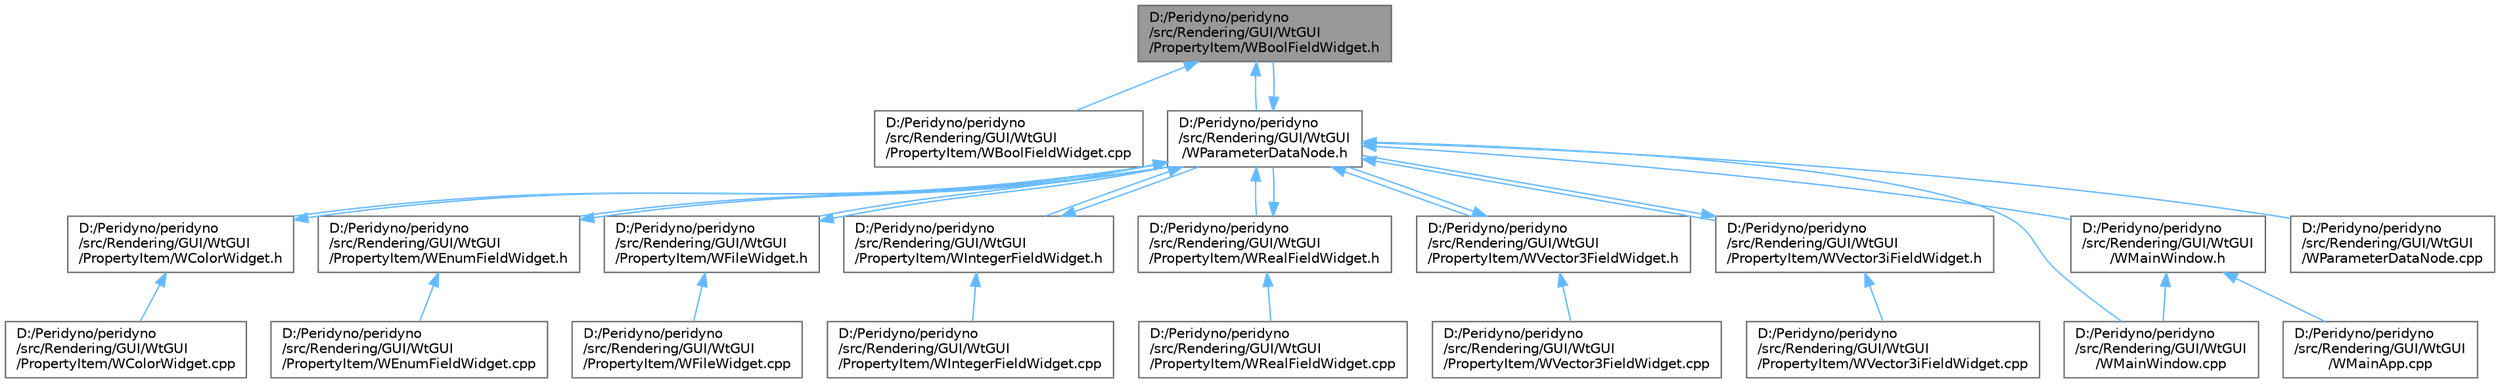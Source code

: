 digraph "D:/Peridyno/peridyno/src/Rendering/GUI/WtGUI/PropertyItem/WBoolFieldWidget.h"
{
 // LATEX_PDF_SIZE
  bgcolor="transparent";
  edge [fontname=Helvetica,fontsize=10,labelfontname=Helvetica,labelfontsize=10];
  node [fontname=Helvetica,fontsize=10,shape=box,height=0.2,width=0.4];
  Node1 [id="Node000001",label="D:/Peridyno/peridyno\l/src/Rendering/GUI/WtGUI\l/PropertyItem/WBoolFieldWidget.h",height=0.2,width=0.4,color="gray40", fillcolor="grey60", style="filled", fontcolor="black",tooltip=" "];
  Node1 -> Node2 [id="edge1_Node000001_Node000002",dir="back",color="steelblue1",style="solid",tooltip=" "];
  Node2 [id="Node000002",label="D:/Peridyno/peridyno\l/src/Rendering/GUI/WtGUI\l/PropertyItem/WBoolFieldWidget.cpp",height=0.2,width=0.4,color="grey40", fillcolor="white", style="filled",URL="$_w_bool_field_widget_8cpp.html",tooltip=" "];
  Node1 -> Node3 [id="edge2_Node000001_Node000003",dir="back",color="steelblue1",style="solid",tooltip=" "];
  Node3 [id="Node000003",label="D:/Peridyno/peridyno\l/src/Rendering/GUI/WtGUI\l/WParameterDataNode.h",height=0.2,width=0.4,color="grey40", fillcolor="white", style="filled",URL="$_w_parameter_data_node_8h.html",tooltip=" "];
  Node3 -> Node1 [id="edge3_Node000003_Node000001",dir="back",color="steelblue1",style="solid",tooltip=" "];
  Node3 -> Node4 [id="edge4_Node000003_Node000004",dir="back",color="steelblue1",style="solid",tooltip=" "];
  Node4 [id="Node000004",label="D:/Peridyno/peridyno\l/src/Rendering/GUI/WtGUI\l/PropertyItem/WColorWidget.h",height=0.2,width=0.4,color="grey40", fillcolor="white", style="filled",URL="$_w_color_widget_8h.html",tooltip=" "];
  Node4 -> Node5 [id="edge5_Node000004_Node000005",dir="back",color="steelblue1",style="solid",tooltip=" "];
  Node5 [id="Node000005",label="D:/Peridyno/peridyno\l/src/Rendering/GUI/WtGUI\l/PropertyItem/WColorWidget.cpp",height=0.2,width=0.4,color="grey40", fillcolor="white", style="filled",URL="$_w_color_widget_8cpp.html",tooltip=" "];
  Node4 -> Node3 [id="edge6_Node000004_Node000003",dir="back",color="steelblue1",style="solid",tooltip=" "];
  Node3 -> Node6 [id="edge7_Node000003_Node000006",dir="back",color="steelblue1",style="solid",tooltip=" "];
  Node6 [id="Node000006",label="D:/Peridyno/peridyno\l/src/Rendering/GUI/WtGUI\l/PropertyItem/WEnumFieldWidget.h",height=0.2,width=0.4,color="grey40", fillcolor="white", style="filled",URL="$_w_enum_field_widget_8h.html",tooltip=" "];
  Node6 -> Node7 [id="edge8_Node000006_Node000007",dir="back",color="steelblue1",style="solid",tooltip=" "];
  Node7 [id="Node000007",label="D:/Peridyno/peridyno\l/src/Rendering/GUI/WtGUI\l/PropertyItem/WEnumFieldWidget.cpp",height=0.2,width=0.4,color="grey40", fillcolor="white", style="filled",URL="$_w_enum_field_widget_8cpp.html",tooltip=" "];
  Node6 -> Node3 [id="edge9_Node000006_Node000003",dir="back",color="steelblue1",style="solid",tooltip=" "];
  Node3 -> Node8 [id="edge10_Node000003_Node000008",dir="back",color="steelblue1",style="solid",tooltip=" "];
  Node8 [id="Node000008",label="D:/Peridyno/peridyno\l/src/Rendering/GUI/WtGUI\l/PropertyItem/WFileWidget.h",height=0.2,width=0.4,color="grey40", fillcolor="white", style="filled",URL="$_w_file_widget_8h.html",tooltip=" "];
  Node8 -> Node9 [id="edge11_Node000008_Node000009",dir="back",color="steelblue1",style="solid",tooltip=" "];
  Node9 [id="Node000009",label="D:/Peridyno/peridyno\l/src/Rendering/GUI/WtGUI\l/PropertyItem/WFileWidget.cpp",height=0.2,width=0.4,color="grey40", fillcolor="white", style="filled",URL="$_w_file_widget_8cpp.html",tooltip=" "];
  Node8 -> Node3 [id="edge12_Node000008_Node000003",dir="back",color="steelblue1",style="solid",tooltip=" "];
  Node3 -> Node10 [id="edge13_Node000003_Node000010",dir="back",color="steelblue1",style="solid",tooltip=" "];
  Node10 [id="Node000010",label="D:/Peridyno/peridyno\l/src/Rendering/GUI/WtGUI\l/PropertyItem/WIntegerFieldWidget.h",height=0.2,width=0.4,color="grey40", fillcolor="white", style="filled",URL="$_w_integer_field_widget_8h.html",tooltip=" "];
  Node10 -> Node11 [id="edge14_Node000010_Node000011",dir="back",color="steelblue1",style="solid",tooltip=" "];
  Node11 [id="Node000011",label="D:/Peridyno/peridyno\l/src/Rendering/GUI/WtGUI\l/PropertyItem/WIntegerFieldWidget.cpp",height=0.2,width=0.4,color="grey40", fillcolor="white", style="filled",URL="$_w_integer_field_widget_8cpp.html",tooltip=" "];
  Node10 -> Node3 [id="edge15_Node000010_Node000003",dir="back",color="steelblue1",style="solid",tooltip=" "];
  Node3 -> Node12 [id="edge16_Node000003_Node000012",dir="back",color="steelblue1",style="solid",tooltip=" "];
  Node12 [id="Node000012",label="D:/Peridyno/peridyno\l/src/Rendering/GUI/WtGUI\l/PropertyItem/WRealFieldWidget.h",height=0.2,width=0.4,color="grey40", fillcolor="white", style="filled",URL="$_w_real_field_widget_8h.html",tooltip=" "];
  Node12 -> Node13 [id="edge17_Node000012_Node000013",dir="back",color="steelblue1",style="solid",tooltip=" "];
  Node13 [id="Node000013",label="D:/Peridyno/peridyno\l/src/Rendering/GUI/WtGUI\l/PropertyItem/WRealFieldWidget.cpp",height=0.2,width=0.4,color="grey40", fillcolor="white", style="filled",URL="$_w_real_field_widget_8cpp.html",tooltip=" "];
  Node12 -> Node3 [id="edge18_Node000012_Node000003",dir="back",color="steelblue1",style="solid",tooltip=" "];
  Node3 -> Node14 [id="edge19_Node000003_Node000014",dir="back",color="steelblue1",style="solid",tooltip=" "];
  Node14 [id="Node000014",label="D:/Peridyno/peridyno\l/src/Rendering/GUI/WtGUI\l/PropertyItem/WVector3FieldWidget.h",height=0.2,width=0.4,color="grey40", fillcolor="white", style="filled",URL="$_w_vector3_field_widget_8h.html",tooltip=" "];
  Node14 -> Node15 [id="edge20_Node000014_Node000015",dir="back",color="steelblue1",style="solid",tooltip=" "];
  Node15 [id="Node000015",label="D:/Peridyno/peridyno\l/src/Rendering/GUI/WtGUI\l/PropertyItem/WVector3FieldWidget.cpp",height=0.2,width=0.4,color="grey40", fillcolor="white", style="filled",URL="$_w_vector3_field_widget_8cpp.html",tooltip=" "];
  Node14 -> Node3 [id="edge21_Node000014_Node000003",dir="back",color="steelblue1",style="solid",tooltip=" "];
  Node3 -> Node16 [id="edge22_Node000003_Node000016",dir="back",color="steelblue1",style="solid",tooltip=" "];
  Node16 [id="Node000016",label="D:/Peridyno/peridyno\l/src/Rendering/GUI/WtGUI\l/PropertyItem/WVector3iFieldWidget.h",height=0.2,width=0.4,color="grey40", fillcolor="white", style="filled",URL="$_w_vector3i_field_widget_8h.html",tooltip=" "];
  Node16 -> Node17 [id="edge23_Node000016_Node000017",dir="back",color="steelblue1",style="solid",tooltip=" "];
  Node17 [id="Node000017",label="D:/Peridyno/peridyno\l/src/Rendering/GUI/WtGUI\l/PropertyItem/WVector3iFieldWidget.cpp",height=0.2,width=0.4,color="grey40", fillcolor="white", style="filled",URL="$_w_vector3i_field_widget_8cpp.html",tooltip=" "];
  Node16 -> Node3 [id="edge24_Node000016_Node000003",dir="back",color="steelblue1",style="solid",tooltip=" "];
  Node3 -> Node18 [id="edge25_Node000003_Node000018",dir="back",color="steelblue1",style="solid",tooltip=" "];
  Node18 [id="Node000018",label="D:/Peridyno/peridyno\l/src/Rendering/GUI/WtGUI\l/WMainWindow.cpp",height=0.2,width=0.4,color="grey40", fillcolor="white", style="filled",URL="$_w_main_window_8cpp.html",tooltip=" "];
  Node3 -> Node19 [id="edge26_Node000003_Node000019",dir="back",color="steelblue1",style="solid",tooltip=" "];
  Node19 [id="Node000019",label="D:/Peridyno/peridyno\l/src/Rendering/GUI/WtGUI\l/WMainWindow.h",height=0.2,width=0.4,color="grey40", fillcolor="white", style="filled",URL="$_w_main_window_8h.html",tooltip=" "];
  Node19 -> Node20 [id="edge27_Node000019_Node000020",dir="back",color="steelblue1",style="solid",tooltip=" "];
  Node20 [id="Node000020",label="D:/Peridyno/peridyno\l/src/Rendering/GUI/WtGUI\l/WMainApp.cpp",height=0.2,width=0.4,color="grey40", fillcolor="white", style="filled",URL="$_w_main_app_8cpp.html",tooltip=" "];
  Node19 -> Node18 [id="edge28_Node000019_Node000018",dir="back",color="steelblue1",style="solid",tooltip=" "];
  Node3 -> Node21 [id="edge29_Node000003_Node000021",dir="back",color="steelblue1",style="solid",tooltip=" "];
  Node21 [id="Node000021",label="D:/Peridyno/peridyno\l/src/Rendering/GUI/WtGUI\l/WParameterDataNode.cpp",height=0.2,width=0.4,color="grey40", fillcolor="white", style="filled",URL="$_w_parameter_data_node_8cpp.html",tooltip=" "];
}
